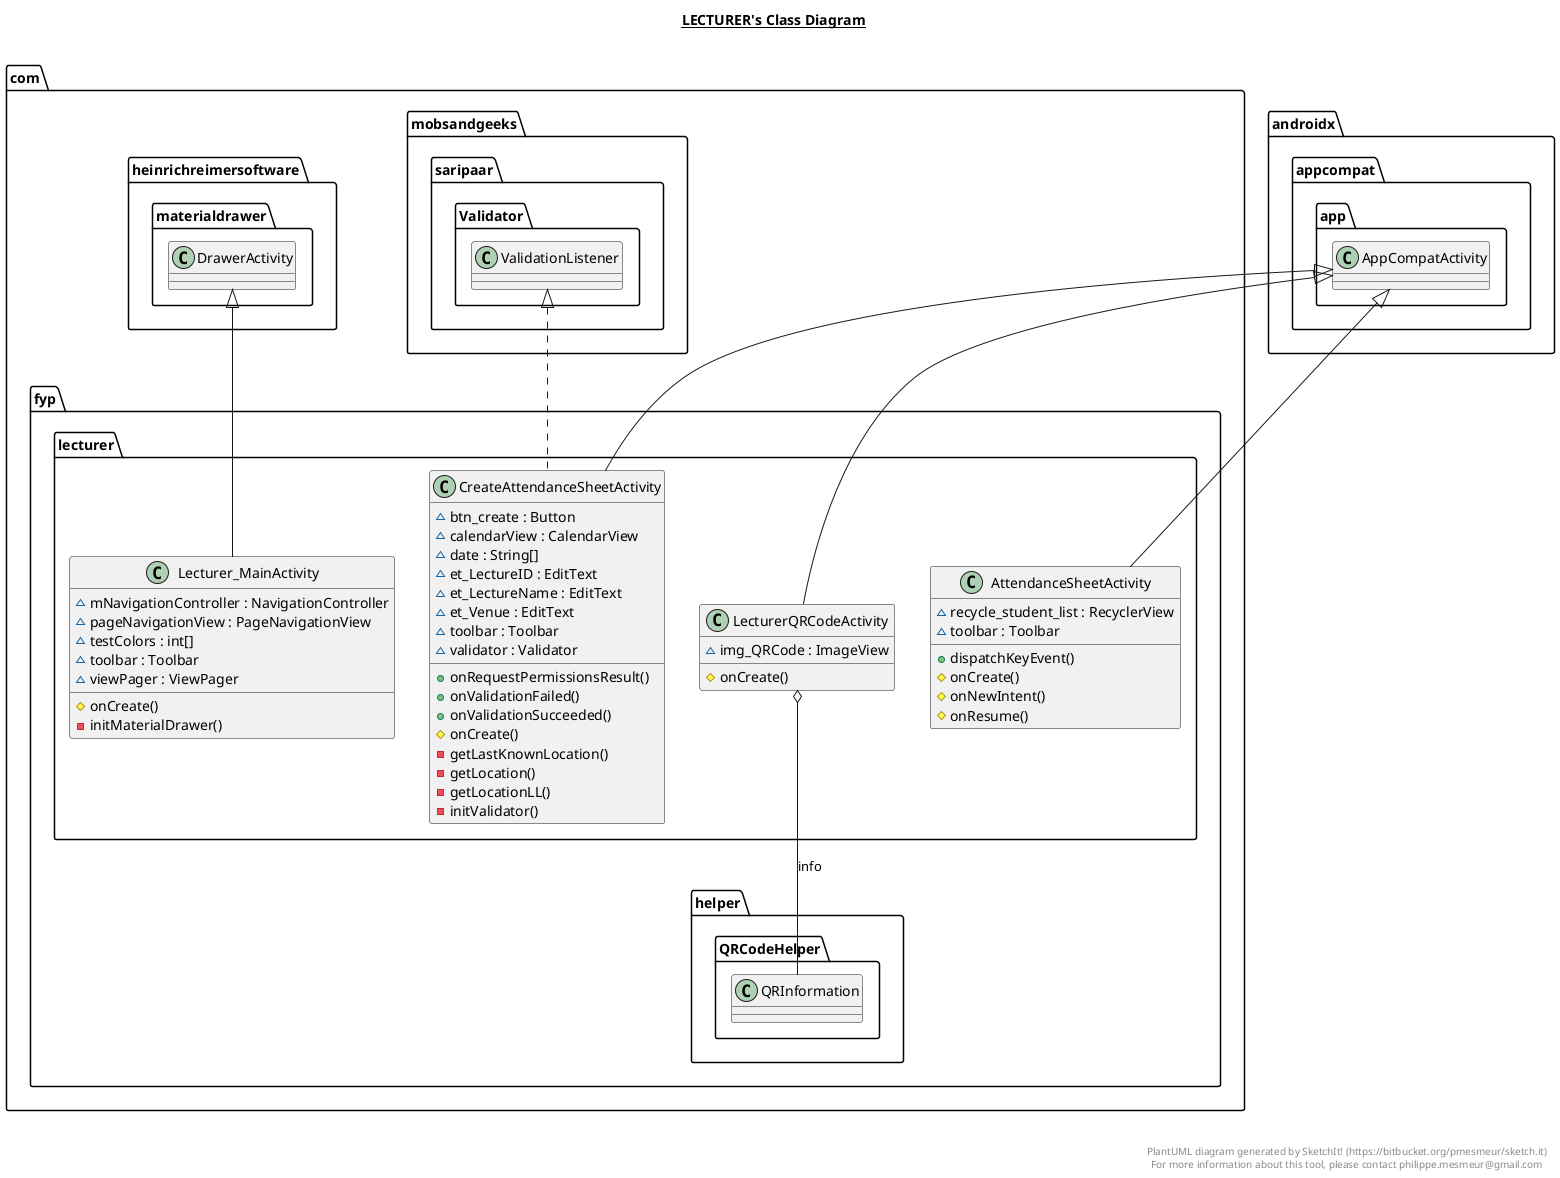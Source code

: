 @startuml

title __LECTURER's Class Diagram__\n

  namespace com.fyp {
    namespace lecturer {
      class com.fyp.lecturer.AttendanceSheetActivity {
          ~ recycle_student_list : RecyclerView
          ~ toolbar : Toolbar
          + dispatchKeyEvent()
          # onCreate()
          # onNewIntent()
          # onResume()
      }
    }
  }
  

  namespace com.fyp {
    namespace lecturer {
      class com.fyp.lecturer.CreateAttendanceSheetActivity {
          ~ btn_create : Button
          ~ calendarView : CalendarView
          ~ date : String[]
          ~ et_LectureID : EditText
          ~ et_LectureName : EditText
          ~ et_Venue : EditText
          ~ toolbar : Toolbar
          ~ validator : Validator
          + onRequestPermissionsResult()
          + onValidationFailed()
          + onValidationSucceeded()
          # onCreate()
          - getLastKnownLocation()
          - getLocation()
          - getLocationLL()
          - initValidator()
      }
    }
  }
  

  namespace com.fyp {
    namespace lecturer {
      class com.fyp.lecturer.LecturerQRCodeActivity {
          ~ img_QRCode : ImageView
          # onCreate()
      }
    }
  }
  

  namespace com.fyp {
    namespace lecturer {
      class com.fyp.lecturer.Lecturer_MainActivity {
          ~ mNavigationController : NavigationController
          ~ pageNavigationView : PageNavigationView
          ~ testColors : int[]
          ~ toolbar : Toolbar
          ~ viewPager : ViewPager
          # onCreate()
          - initMaterialDrawer()
      }
    }
  }
  

  com.fyp.lecturer.AttendanceSheetActivity -up-|> androidx.appcompat.app.AppCompatActivity
  com.fyp.lecturer.CreateAttendanceSheetActivity .up.|> com.mobsandgeeks.saripaar.Validator.ValidationListener
  com.fyp.lecturer.CreateAttendanceSheetActivity -up-|> androidx.appcompat.app.AppCompatActivity
  com.fyp.lecturer.LecturerQRCodeActivity -up-|> androidx.appcompat.app.AppCompatActivity
  com.fyp.lecturer.LecturerQRCodeActivity o-- com.fyp.helper.QRCodeHelper.QRInformation : info
  com.fyp.lecturer.Lecturer_MainActivity -up-|> com.heinrichreimersoftware.materialdrawer.DrawerActivity


right footer


PlantUML diagram generated by SketchIt! (https://bitbucket.org/pmesmeur/sketch.it)
For more information about this tool, please contact philippe.mesmeur@gmail.com
endfooter

@enduml
